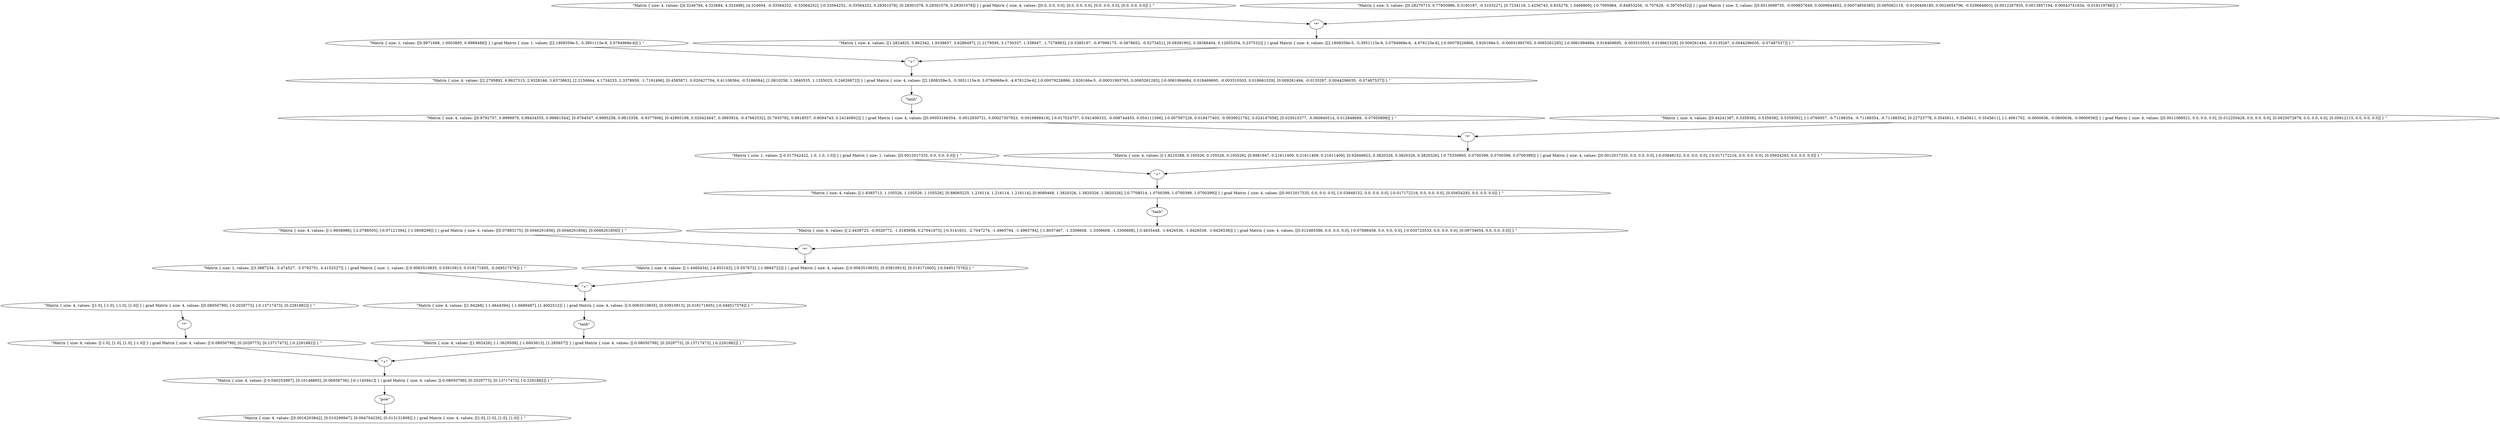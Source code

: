 digraph {
    0 [ label = "\"Matrix { size: 4, values: [[-1.8210288, 0.105526, 0.105526, 0.105526], [0.8981947, 0.21611409, 0.21611409, 0.21611409], [0.92648923, 0.3820326, 0.3820326, 0.3820326], [-0.75330895, 0.0700399, 0.0700399, 0.0700399]] } | grad Matrix { size: 4, values: [[0.0012017335, 0.0, 0.0, 0.0], [-0.03848152, 0.0, 0.0, 0.0], [-0.017172216, 0.0, 0.0, 0.0], [0.05654293, 0.0, 0.0, 0.0]] } \"" ]
    1 [ label = "\"*\"" ]
    2 [ label = "\"Matrix { size: 4, values: [[2.2795892, 6.8627315, 2.9328146, 3.6373863], [2.2150664, 4.1734233, 2.3378959, -1.7191496], [0.4585871, 0.020427704, 0.41108364, -0.5186084], [1.0810258, 1.3840535, 1.1255023, 0.24626872]] } | grad Matrix { size: 4, values: [[2.1808359e-5, -5.3951115e-9, 3.0794968e-6, -4.676123e-6], [-0.00079226866, 3.926166e-5, -0.00031993765, 0.0065261293], [-0.0061994684, 0.018469695, -0.003310503, 0.018661529], [0.009261494, -0.0135267, 0.0044296035, -0.07487537]] } \"" ]
    3 [ label = "\"+\"" ]
    4 [ label = "\"Matrix { size: 4, values: [[-1.0], [1.0], [1.0], [-1.0]] } | grad Matrix { size: 4, values: [[-0.08050799], [0.2029773], [0.13717473], [-0.2291882]] } \"" ]
    5 [ label = "\"*\"" ]
    6 [ label = "\"Matrix { size: 1, values: [[0.9971068, 1.0003895, 0.9989488]] } | grad Matrix { size: 1, values: [[2.1808359e-5, -5.3951115e-9, 3.0794968e-6]] } \"" ]
    7 [ label = "\"Matrix { size: 4, values: [[1.902426], [-1.3629508], [-1.6003613], [1.285657]] } | grad Matrix { size: 4, values: [[-0.08050799], [0.2029773], [0.13717473], [-0.2291882]] } \"" ]
    8 [ label = "\"tanh\"" ]
    9 [ label = "\"Matrix { size: 4, values: [[0.9792757, 0.9999979, 0.99434555, 0.99861544], [0.9764547, 0.9995258, 0.9815358, -0.9377606], [0.42893198, 0.020424847, 0.3893924, -0.47662532], [0.7935792, 0.8818557, 0.8094743, 0.24140802]] } | grad Matrix { size: 4, values: [[0.00053166354, -0.0012930721, 0.00027307923, -0.0016898419], [-0.017024757, 0.041406333, -0.008744455, 0.054111566], [-0.007597226, 0.018477403, -0.0039021762, 0.024147058], [0.025015377, -0.060840514, 0.012848689, -0.07950898]] } \"" ]
    10 [ label = "\"tanh\"" ]
    11 [ label = "\"Matrix { size: 4, values: [[-0.040253997], [0.10148865], [0.06858736], [-0.1145941]] } | grad Matrix { size: 4, values: [[-0.08050799], [0.2029773], [0.13717473], [-0.2291882]] } \"" ]
    12 [ label = "\"+\"" ]
    13 [ label = "\"Matrix { size: 4, values: [[4.3246784, 4.323684, 4.323498], [4.324604, -0.33564252, -0.33564252], [-0.33564252, -0.33564252, 0.28301078], [0.28301078, 0.28301078, 0.28301078]] } | grad Matrix { size: 4, values: [[0.0, 0.0, 0.0], [0.0, 0.0, 0.0], [0.0, 0.0, 0.0], [0.0, 0.0, 0.0]] } \"" ]
    14 [ label = "\"Matrix { size: 1, values: [[-0.017542422, 1.0, 1.0, 1.0]] } | grad Matrix { size: 1, values: [[0.0012017335, 0.0, 0.0, 0.0]] } \"" ]
    15 [ label = "\"Matrix { size: 4, values: [[-1.8385713, 1.105526, 1.105526, 1.105526], [0.88065225, 1.216114, 1.216114, 1.216114], [0.9089468, 1.3820326, 1.3820326, 1.3820326], [-0.7708514, 1.0700399, 1.0700399, 1.0700399]] } | grad Matrix { size: 4, values: [[0.0012017335, 0.0, 0.0, 0.0], [-0.03848152, 0.0, 0.0, 0.0], [-0.017172216, 0.0, 0.0, 0.0], [0.05654293, 0.0, 0.0, 0.0]] } \"" ]
    16 [ label = "\"+\"" ]
    17 [ label = "\"Matrix { size: 4, values: [[0.0016203842], [0.010299947], [0.004704226], [0.013131808]] } | grad Matrix { size: 4, values: [[1.0], [1.0], [1.0], [1.0]] } \"" ]
    18 [ label = "\"pow\"" ]
    19 [ label = "\"Matrix { size: 4, values: [[-1.4460434], [-4.853163], [-5.057672], [-1.9884722]] } | grad Matrix { size: 4, values: [[-0.0063510835], [0.03910913], [0.018171605], [-0.049517576]] } \"" ]
    20 [ label = "\"*\"" ]
    21 [ label = "\"Matrix { size: 4, values: [[-2.4458723, -0.9326772, -1.0185658, 0.27041873], [-0.5141631, -2.7047274, -1.4965794, -1.4965794], [-1.8037467, -1.3306608, -1.3306608, -1.3306608], [-3.4835448, -1.6426536, -1.6426536, -1.6426536]] } | grad Matrix { size: 4, values: [[0.012485586, 0.0, 0.0, 0.0], [-0.07688458, 0.0, 0.0, 0.0], [-0.035723533, 0.0, 0.0, 0.0], [0.09734654, 0.0, 0.0, 0.0]] } \"" ]
    22 [ label = "\"tanh\"" ]
    23 [ label = "\"Matrix { size: 3, values: [[0.28270715, 0.77850986, 0.3195187, -0.3103227], [0.7234116, 1.4256743, 0.835278, 1.5466809], [-0.7095964, -0.84853256, -0.707628, -0.39705452]] } | grad Matrix { size: 3, values: [[0.0013699735, -0.009857649, 0.0009944852, 0.00074856385], [0.005062119, -0.0100406185, 0.0024854706, -0.029664803], [0.0012267935, 0.0013857194, 0.00043741634, -0.018119786]] } \"" ]
    24 [ label = "\"Matrix { size: 4, values: [[0.44241387, 0.5359392, 0.5359392, 0.5359392], [-1.0760057, -0.71188354, -0.71188354, -0.71188354], [0.22723778, 0.3545611, 0.3545611, 0.3545611], [-1.4061702, -0.0600636, -0.0600636, -0.0600636]] } | grad Matrix { size: 4, values: [[0.0011069521, 0.0, 0.0, 0.0], [0.012250428, 0.0, 0.0, 0.0], [0.0025072678, 0.0, 0.0, 0.0], [0.05912115, 0.0, 0.0, 0.0]] } \"" ]
    25 [ label = "\"Matrix { size: 4, values: [[-1.9658986], [-2.0788505], [-0.97121394], [-1.0808299]] } | grad Matrix { size: 4, values: [[0.07883175], [0.0046201856], [0.0046201856], [0.0046201856]] } \"" ]
    26 [ label = "\"Matrix { size: 4, values: [[1.0], [-1.0], [-1.0], [1.0]] } | grad Matrix { size: 4, values: [[0.08050799], [-0.2029773], [-0.13717473], [0.2291882]] } \"" ]
    27 [ label = "\"Matrix { size: 4, values: [[1.94268], [-1.4644394], [-1.6689487], [1.4002512]] } | grad Matrix { size: 4, values: [[-0.0063510835], [0.03910913], [0.018171605], [-0.049517576]] } \"" ]
    28 [ label = "\"+\"" ]
    29 [ label = "\"Matrix { size: 1, values: [[3.3887234, -5.474527, -3.5792751, 4.4152527]] } | grad Matrix { size: 1, values: [[-0.0063510835, 0.03910913, 0.018171605, -0.049517576]] } \"" ]
    30 [ label = "\"Matrix { size: 4, values: [[1.2824825, 5.862342, 1.9338657, 3.6286497], [1.2179595, 3.1730337, 1.338947, -1.7278863], [-0.5385197, -0.97996175, -0.5878652, -0.5273451], [0.08391902, 0.38366404, 0.12655354, 0.237532]] } | grad Matrix { size: 4, values: [[2.1808359e-5, -5.3951115e-9, 3.0794968e-6, -4.676123e-6], [-0.00079226866, 3.926166e-5, -0.00031993765, 0.0065261293], [-0.0061994684, 0.018469695, -0.003310503, 0.018661529], [0.009261494, -0.0135267, 0.0044296035, -0.07487537]] } \"" ]
    31 [ label = "\"*\"" ]
    1 -> 0 [ ]
    3 -> 2 [ ]
    5 -> 4 [ ]
    8 -> 7 [ ]
    10 -> 9 [ ]
    12 -> 11 [ ]
    16 -> 15 [ ]
    18 -> 17 [ ]
    20 -> 19 [ ]
    22 -> 21 [ ]
    28 -> 27 [ ]
    31 -> 30 [ ]
    7 -> 12 [ ]
    4 -> 12 [ ]
    27 -> 8 [ ]
    19 -> 28 [ ]
    25 -> 20 [ ]
    11 -> 18 [ ]
    15 -> 22 [ ]
    6 -> 3 [ ]
    9 -> 1 [ ]
    26 -> 5 [ ]
    30 -> 3 [ ]
    13 -> 31 [ ]
    29 -> 28 [ ]
    21 -> 20 [ ]
    24 -> 1 [ ]
    0 -> 16 [ ]
    14 -> 16 [ ]
    23 -> 31 [ ]
    2 -> 10 [ ]
}


